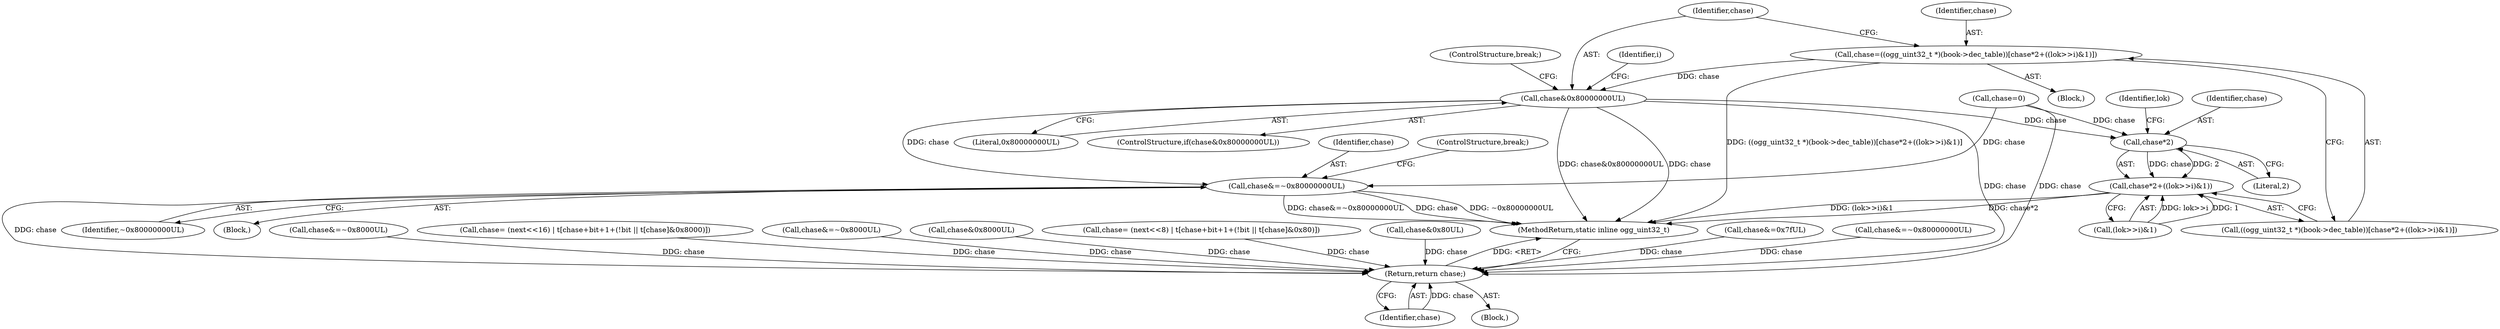 digraph "0_Android_eeb4e45d5683f88488c083ecf142dc89bc3f0b47_2@array" {
"1000395" [label="(Call,chase=((ogg_uint32_t *)(book->dec_table))[chase*2+((lok>>i)&1)])"];
"1000413" [label="(Call,chase&0x80000000UL)"];
"1000404" [label="(Call,chase*2)"];
"1000403" [label="(Call,chase*2+((lok>>i)&1))"];
"1000417" [label="(Call,chase&=~0x80000000UL)"];
"1000431" [label="(Return,return chase;)"];
"1000413" [label="(Call,chase&0x80000000UL)"];
"1000270" [label="(Call,chase&=~0x8000UL)"];
"1000416" [label="(ControlStructure,break;)"];
"1000414" [label="(Identifier,chase)"];
"1000432" [label="(Identifier,chase)"];
"1000353" [label="(Call,chase= (next<<16) | t[chase+bit+1+(!bit || t[chase]&0x8000)])"];
"1000406" [label="(Literal,2)"];
"1000418" [label="(Identifier,chase)"];
"1000308" [label="(Call,chase&=~0x8000UL)"];
"1000393" [label="(Identifier,i)"];
"1000441" [label="(MethodReturn,static inline ogg_uint32_t)"];
"1000404" [label="(Call,chase*2)"];
"1000396" [label="(Identifier,chase)"];
"1000409" [label="(Identifier,lok)"];
"1000419" [label="(Identifier,~0x80000000UL)"];
"1000304" [label="(Call,chase&0x8000UL)"];
"1000397" [label="(Call,((ogg_uint32_t *)(book->dec_table))[chase*2+((lok>>i)&1)])"];
"1000407" [label="(Call,(lok>>i)&1)"];
"1000244" [label="(Call,chase= (next<<8) | t[chase+bit+1+(!bit || t[chase]&0x80)])"];
"1000195" [label="(Call,chase&0x80UL)"];
"1000115" [label="(Call,chase=0)"];
"1000412" [label="(ControlStructure,if(chase&0x80000000UL))"];
"1000420" [label="(ControlStructure,break;)"];
"1000417" [label="(Call,chase&=~0x80000000UL)"];
"1000431" [label="(Return,return chase;)"];
"1000395" [label="(Call,chase=((ogg_uint32_t *)(book->dec_table))[chase*2+((lok>>i)&1)])"];
"1000394" [label="(Block,)"];
"1000415" [label="(Literal,0x80000000UL)"];
"1000405" [label="(Identifier,chase)"];
"1000403" [label="(Call,chase*2+((lok>>i)&1))"];
"1000199" [label="(Call,chase&=0x7fUL)"];
"1000379" [label="(Call,chase&=~0x80000000UL)"];
"1000384" [label="(Block,)"];
"1000425" [label="(Block,)"];
"1000395" -> "1000394"  [label="AST: "];
"1000395" -> "1000397"  [label="CFG: "];
"1000396" -> "1000395"  [label="AST: "];
"1000397" -> "1000395"  [label="AST: "];
"1000414" -> "1000395"  [label="CFG: "];
"1000395" -> "1000441"  [label="DDG: ((ogg_uint32_t *)(book->dec_table))[chase*2+((lok>>i)&1)]"];
"1000395" -> "1000413"  [label="DDG: chase"];
"1000413" -> "1000412"  [label="AST: "];
"1000413" -> "1000415"  [label="CFG: "];
"1000414" -> "1000413"  [label="AST: "];
"1000415" -> "1000413"  [label="AST: "];
"1000416" -> "1000413"  [label="CFG: "];
"1000393" -> "1000413"  [label="CFG: "];
"1000413" -> "1000441"  [label="DDG: chase"];
"1000413" -> "1000441"  [label="DDG: chase&0x80000000UL"];
"1000413" -> "1000404"  [label="DDG: chase"];
"1000413" -> "1000417"  [label="DDG: chase"];
"1000413" -> "1000431"  [label="DDG: chase"];
"1000404" -> "1000403"  [label="AST: "];
"1000404" -> "1000406"  [label="CFG: "];
"1000405" -> "1000404"  [label="AST: "];
"1000406" -> "1000404"  [label="AST: "];
"1000409" -> "1000404"  [label="CFG: "];
"1000404" -> "1000403"  [label="DDG: chase"];
"1000404" -> "1000403"  [label="DDG: 2"];
"1000115" -> "1000404"  [label="DDG: chase"];
"1000403" -> "1000397"  [label="AST: "];
"1000403" -> "1000407"  [label="CFG: "];
"1000407" -> "1000403"  [label="AST: "];
"1000397" -> "1000403"  [label="CFG: "];
"1000403" -> "1000441"  [label="DDG: chase*2"];
"1000403" -> "1000441"  [label="DDG: (lok>>i)&1"];
"1000407" -> "1000403"  [label="DDG: lok>>i"];
"1000407" -> "1000403"  [label="DDG: 1"];
"1000417" -> "1000384"  [label="AST: "];
"1000417" -> "1000419"  [label="CFG: "];
"1000418" -> "1000417"  [label="AST: "];
"1000419" -> "1000417"  [label="AST: "];
"1000420" -> "1000417"  [label="CFG: "];
"1000417" -> "1000441"  [label="DDG: chase&=~0x80000000UL"];
"1000417" -> "1000441"  [label="DDG: chase"];
"1000417" -> "1000441"  [label="DDG: ~0x80000000UL"];
"1000115" -> "1000417"  [label="DDG: chase"];
"1000417" -> "1000431"  [label="DDG: chase"];
"1000431" -> "1000425"  [label="AST: "];
"1000431" -> "1000432"  [label="CFG: "];
"1000432" -> "1000431"  [label="AST: "];
"1000441" -> "1000431"  [label="CFG: "];
"1000431" -> "1000441"  [label="DDG: <RET>"];
"1000432" -> "1000431"  [label="DDG: chase"];
"1000308" -> "1000431"  [label="DDG: chase"];
"1000199" -> "1000431"  [label="DDG: chase"];
"1000304" -> "1000431"  [label="DDG: chase"];
"1000353" -> "1000431"  [label="DDG: chase"];
"1000244" -> "1000431"  [label="DDG: chase"];
"1000195" -> "1000431"  [label="DDG: chase"];
"1000379" -> "1000431"  [label="DDG: chase"];
"1000270" -> "1000431"  [label="DDG: chase"];
"1000115" -> "1000431"  [label="DDG: chase"];
}
